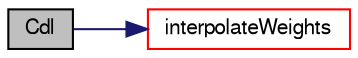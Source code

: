 digraph "Cdl"
{
  bgcolor="transparent";
  edge [fontname="FreeSans",fontsize="10",labelfontname="FreeSans",labelfontsize="10"];
  node [fontname="FreeSans",fontsize="10",shape=record];
  rankdir="LR";
  Node1 [label="Cdl",height=0.2,width=0.4,color="black", fillcolor="grey75", style="filled" fontcolor="black"];
  Node1 -> Node2 [color="midnightblue",fontsize="10",style="solid",fontname="FreeSans"];
  Node2 [label="interpolateWeights",height=0.2,width=0.4,color="red",URL="$a01341.html#a85eafe69583e208ad3ace34a81a618ed",tooltip="Return the interpolation indices and gradient. "];
}
